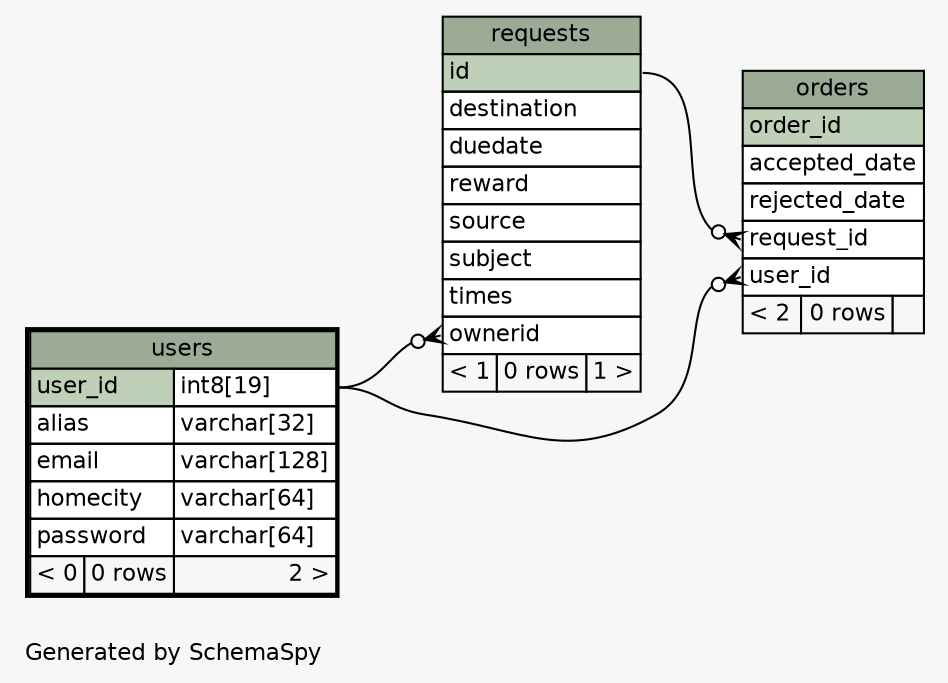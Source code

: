 // dot 2.34.0 on Linux 3.11.6-1-MANJARO
// SchemaSpy rev 590
digraph "oneDegreeRelationshipsDiagram" {
  graph [
    rankdir="RL"
    bgcolor="#f7f7f7"
    label="\nGenerated by SchemaSpy"
    labeljust="l"
    nodesep="0.18"
    ranksep="0.46"
    fontname="Helvetica"
    fontsize="11"
  ];
  node [
    fontname="Helvetica"
    fontsize="11"
    shape="plaintext"
  ];
  edge [
    arrowsize="0.8"
  ];
  "orders":"request_id":w -> "requests":"id":e [arrowhead=none dir=back arrowtail=crowodot];
  "orders":"user_id":w -> "users":"user_id.type":e [arrowhead=none dir=back arrowtail=crowodot];
  "requests":"ownerid":w -> "users":"user_id.type":e [arrowhead=none dir=back arrowtail=crowodot];
  "orders" [
    label=<
    <TABLE BORDER="0" CELLBORDER="1" CELLSPACING="0" BGCOLOR="#ffffff">
      <TR><TD COLSPAN="3" BGCOLOR="#9bab96" ALIGN="CENTER">orders</TD></TR>
      <TR><TD PORT="order_id" COLSPAN="3" BGCOLOR="#bed1b8" ALIGN="LEFT">order_id</TD></TR>
      <TR><TD PORT="accepted_date" COLSPAN="3" ALIGN="LEFT">accepted_date</TD></TR>
      <TR><TD PORT="rejected_date" COLSPAN="3" ALIGN="LEFT">rejected_date</TD></TR>
      <TR><TD PORT="request_id" COLSPAN="3" ALIGN="LEFT">request_id</TD></TR>
      <TR><TD PORT="user_id" COLSPAN="3" ALIGN="LEFT">user_id</TD></TR>
      <TR><TD ALIGN="LEFT" BGCOLOR="#f7f7f7">&lt; 2</TD><TD ALIGN="RIGHT" BGCOLOR="#f7f7f7">0 rows</TD><TD ALIGN="RIGHT" BGCOLOR="#f7f7f7">  </TD></TR>
    </TABLE>>
    URL="orders.html"
    tooltip="orders"
  ];
  "requests" [
    label=<
    <TABLE BORDER="0" CELLBORDER="1" CELLSPACING="0" BGCOLOR="#ffffff">
      <TR><TD COLSPAN="3" BGCOLOR="#9bab96" ALIGN="CENTER">requests</TD></TR>
      <TR><TD PORT="id" COLSPAN="3" BGCOLOR="#bed1b8" ALIGN="LEFT">id</TD></TR>
      <TR><TD PORT="destination" COLSPAN="3" ALIGN="LEFT">destination</TD></TR>
      <TR><TD PORT="duedate" COLSPAN="3" ALIGN="LEFT">duedate</TD></TR>
      <TR><TD PORT="reward" COLSPAN="3" ALIGN="LEFT">reward</TD></TR>
      <TR><TD PORT="source" COLSPAN="3" ALIGN="LEFT">source</TD></TR>
      <TR><TD PORT="subject" COLSPAN="3" ALIGN="LEFT">subject</TD></TR>
      <TR><TD PORT="times" COLSPAN="3" ALIGN="LEFT">times</TD></TR>
      <TR><TD PORT="ownerid" COLSPAN="3" ALIGN="LEFT">ownerid</TD></TR>
      <TR><TD ALIGN="LEFT" BGCOLOR="#f7f7f7">&lt; 1</TD><TD ALIGN="RIGHT" BGCOLOR="#f7f7f7">0 rows</TD><TD ALIGN="RIGHT" BGCOLOR="#f7f7f7">1 &gt;</TD></TR>
    </TABLE>>
    URL="requests.html"
    tooltip="requests"
  ];
  "users" [
    label=<
    <TABLE BORDER="2" CELLBORDER="1" CELLSPACING="0" BGCOLOR="#ffffff">
      <TR><TD COLSPAN="3" BGCOLOR="#9bab96" ALIGN="CENTER">users</TD></TR>
      <TR><TD PORT="user_id" COLSPAN="2" BGCOLOR="#bed1b8" ALIGN="LEFT">user_id</TD><TD PORT="user_id.type" ALIGN="LEFT">int8[19]</TD></TR>
      <TR><TD PORT="alias" COLSPAN="2" ALIGN="LEFT">alias</TD><TD PORT="alias.type" ALIGN="LEFT">varchar[32]</TD></TR>
      <TR><TD PORT="email" COLSPAN="2" ALIGN="LEFT">email</TD><TD PORT="email.type" ALIGN="LEFT">varchar[128]</TD></TR>
      <TR><TD PORT="homecity" COLSPAN="2" ALIGN="LEFT">homecity</TD><TD PORT="homecity.type" ALIGN="LEFT">varchar[64]</TD></TR>
      <TR><TD PORT="password" COLSPAN="2" ALIGN="LEFT">password</TD><TD PORT="password.type" ALIGN="LEFT">varchar[64]</TD></TR>
      <TR><TD ALIGN="LEFT" BGCOLOR="#f7f7f7">&lt; 0</TD><TD ALIGN="RIGHT" BGCOLOR="#f7f7f7">0 rows</TD><TD ALIGN="RIGHT" BGCOLOR="#f7f7f7">2 &gt;</TD></TR>
    </TABLE>>
    URL="users.html"
    tooltip="users"
  ];
}
